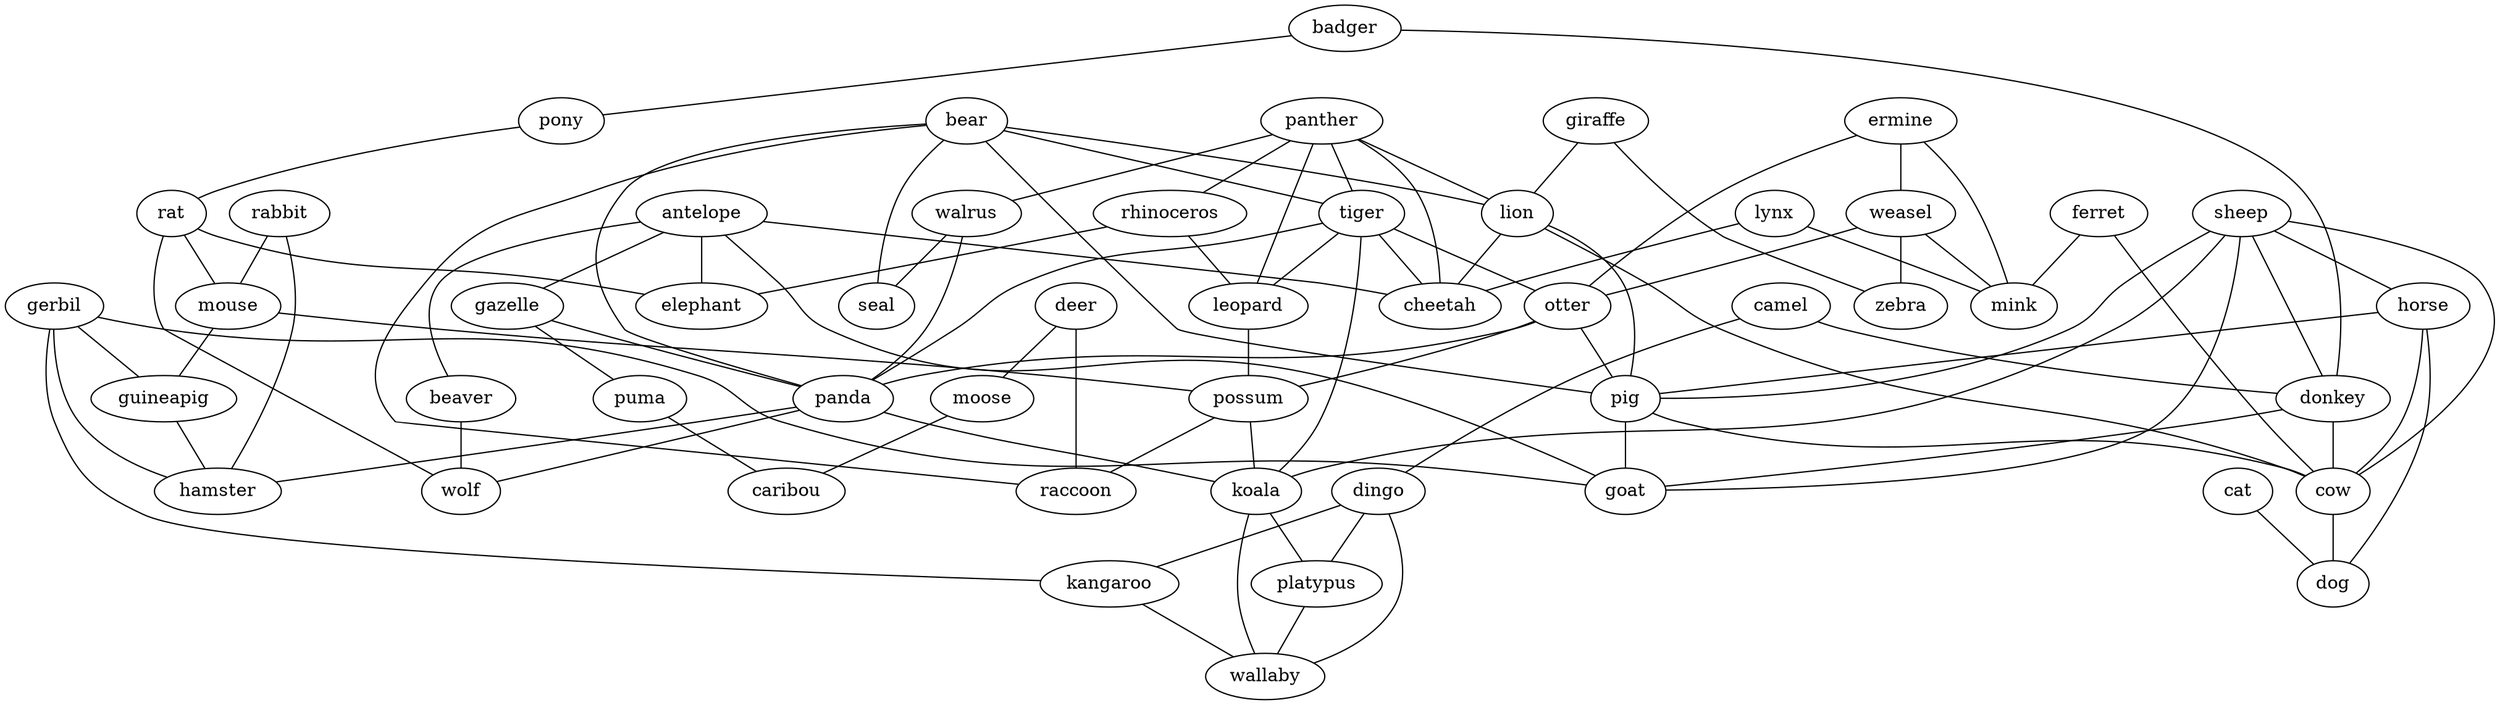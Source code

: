 strict graph  {
	antelope -- gazelle	 [weight=1];
	antelope -- beaver	 [weight=1];
	antelope -- elephant	 [weight=1];
	antelope -- cheetah	 [weight=1];
	antelope -- goat	 [weight=1];
	gazelle -- panda	 [weight=1];
	gazelle -- puma	 [weight=1];
	ermine -- weasel	 [weight=1];
	ermine -- otter	 [weight=1];
	ermine -- mink	 [weight=1];
	weasel -- otter	 [weight=1];
	weasel -- mink	 [weight=1];
	weasel -- zebra	 [weight=1];
	badger -- donkey	 [weight=1];
	badger -- pony	 [weight=1];
	sheep -- horse	 [weight=1];
	sheep -- donkey	 [weight=1];
	sheep -- pig	 [weight=1];
	sheep -- goat	 [weight=1];
	sheep -- koala	 [weight=1];
	sheep -- cow	 [weight=1];
	horse -- pig	 [weight=1];
	horse -- cow	 [weight=1];
	horse -- dog	 [weight=1];
	gerbil -- guineapig	 [weight=1];
	gerbil -- goat	 [weight=1];
	gerbil -- kangaroo	 [weight=1];
	gerbil -- hamster	 [weight=1];
	panther -- tiger	 [weight=1];
	panther -- lion	 [weight=1];
	panther -- walrus	 [weight=1];
	panther -- rhinoceros	 [weight=1];
	panther -- cheetah	 [weight=1];
	panther -- leopard	 [weight=1];
	camel -- dingo	 [weight=1];
	camel -- donkey	 [weight=1];
	bear -- tiger	 [weight=1];
	bear -- lion	 [weight=1];
	bear -- pig	 [weight=1];
	bear -- seal	 [weight=1];
	bear -- panda	 [weight=1];
	bear -- raccoon	 [weight=1];
	tiger -- otter	 [weight=1];
	tiger -- panda	 [weight=1];
	tiger -- cheetah	 [weight=1];
	tiger -- leopard	 [weight=1];
	tiger -- koala	 [weight=1];
	ferret -- mink	 [weight=1];
	ferret -- cow	 [weight=1];
	giraffe -- lion	 [weight=1];
	giraffe -- zebra	 [weight=1];
	rabbit -- mouse	 [weight=1];
	rabbit -- hamster	 [weight=1];
	otter -- pig	 [weight=1];
	otter -- panda	 [weight=1];
	otter -- possum	 [weight=1];
	dingo -- kangaroo	 [weight=1];
	dingo -- platypus	 [weight=1];
	dingo -- wallaby	 [weight=1];
	lion -- pig	 [weight=1];
	lion -- cheetah	 [weight=1];
	lion -- cow	 [weight=1];
	cat -- dog	 [weight=1];
	lynx -- mink	 [weight=1];
	lynx -- cheetah	 [weight=1];
	walrus -- seal	 [weight=1];
	walrus -- panda	 [weight=1];
	donkey -- goat	 [weight=1];
	donkey -- cow	 [weight=1];
	pony -- rat	 [weight=1];
	deer -- moose	 [weight=1];
	deer -- raccoon	 [weight=1];
	pig -- goat	 [weight=1];
	pig -- cow	 [weight=1];
	rat -- mouse	 [weight=1];
	rat -- elephant	 [weight=1];
	rat -- wolf	 [weight=1];
	beaver -- wolf	 [weight=1];
	mouse -- guineapig	 [weight=1];
	mouse -- possum	 [weight=1];
	panda -- koala	 [weight=1];
	panda -- wolf	 [weight=1];
	panda -- hamster	 [weight=1];
	puma -- caribou	 [weight=1];
	rhinoceros -- elephant	 [weight=1];
	rhinoceros -- leopard	 [weight=1];
	guineapig -- hamster	 [weight=1];
	moose -- caribou	 [weight=1];
	kangaroo -- wallaby	 [weight=1];
	leopard -- possum	 [weight=1];
	possum -- koala	 [weight=1];
	possum -- raccoon	 [weight=1];
	koala -- platypus	 [weight=1];
	koala -- wallaby	 [weight=1];
	cow -- dog	 [weight=1];
	platypus -- wallaby	 [weight=1];
}
